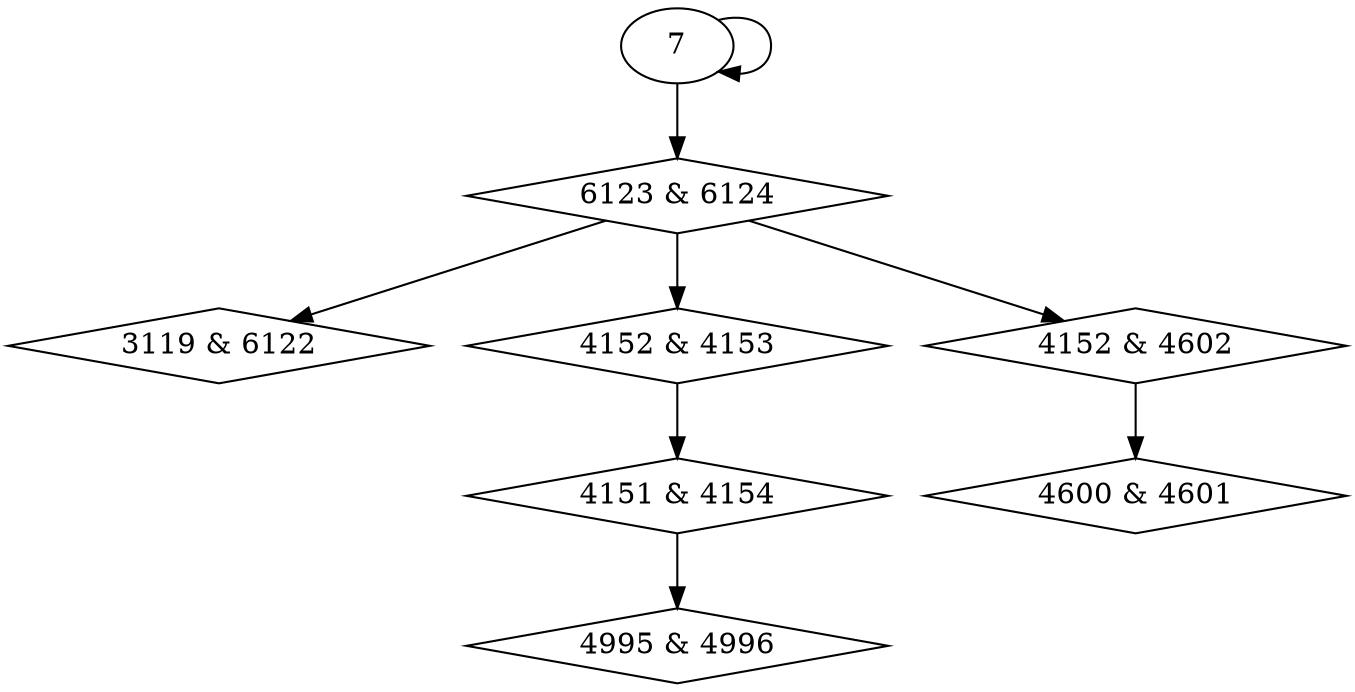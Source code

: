 digraph {
0 [label = "3119 & 6122", shape = diamond];
1 [label = "4151 & 4154", shape = diamond];
2 [label = "4152 & 4153", shape = diamond];
3 [label = "4152 & 4602", shape = diamond];
4 [label = "4600 & 4601", shape = diamond];
5 [label = "4995 & 4996", shape = diamond];
6 [label = "6123 & 6124", shape = diamond];
6 -> 0;
2 -> 1;
6 -> 2;
6 -> 3;
3 -> 4;
1 -> 5;
7 -> 6;
7 -> 7;
}
